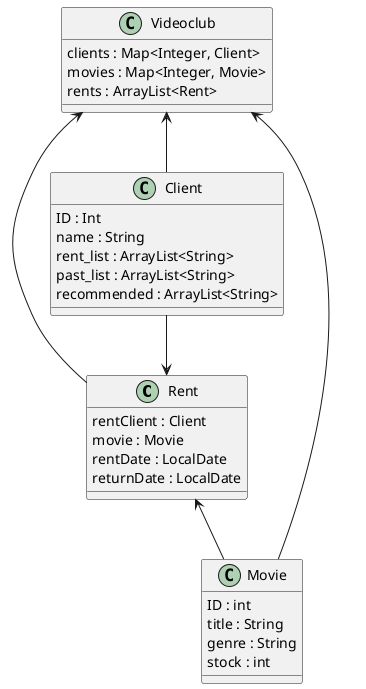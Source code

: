 @startuml

Rent <-- Movie
Client --> Rent
Videoclub <-- Rent
Videoclub <-- Client
Videoclub <-- Movie




class Rent{
rentClient : Client
movie : Movie
rentDate : LocalDate
returnDate : LocalDate

}

class Videoclub{
clients : Map<Integer, Client>
movies : Map<Integer, Movie>
rents : ArrayList<Rent>
}

class Movie{
ID : int
title : String
genre : String
stock : int
}

class Client{
ID : Int
name : String
rent_list : ArrayList<String>
past_list : ArrayList<String>
recommended : ArrayList<String>
}
@enduml
